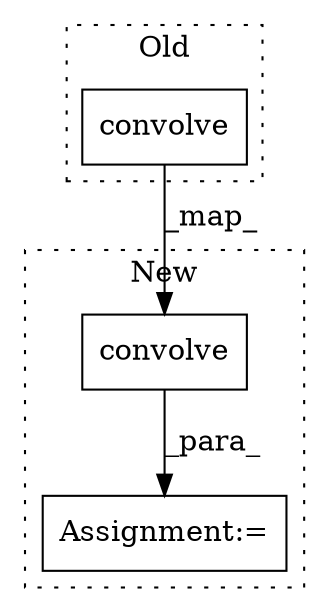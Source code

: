 digraph G {
subgraph cluster0 {
1 [label="convolve" a="32" s="5198,5302" l="9,1" shape="box"];
label = "Old";
style="dotted";
}
subgraph cluster1 {
2 [label="convolve" a="32" s="5266,5321" l="9,1" shape="box"];
3 [label="Assignment:=" a="7" s="5252" l="1" shape="box"];
label = "New";
style="dotted";
}
1 -> 2 [label="_map_"];
2 -> 3 [label="_para_"];
}